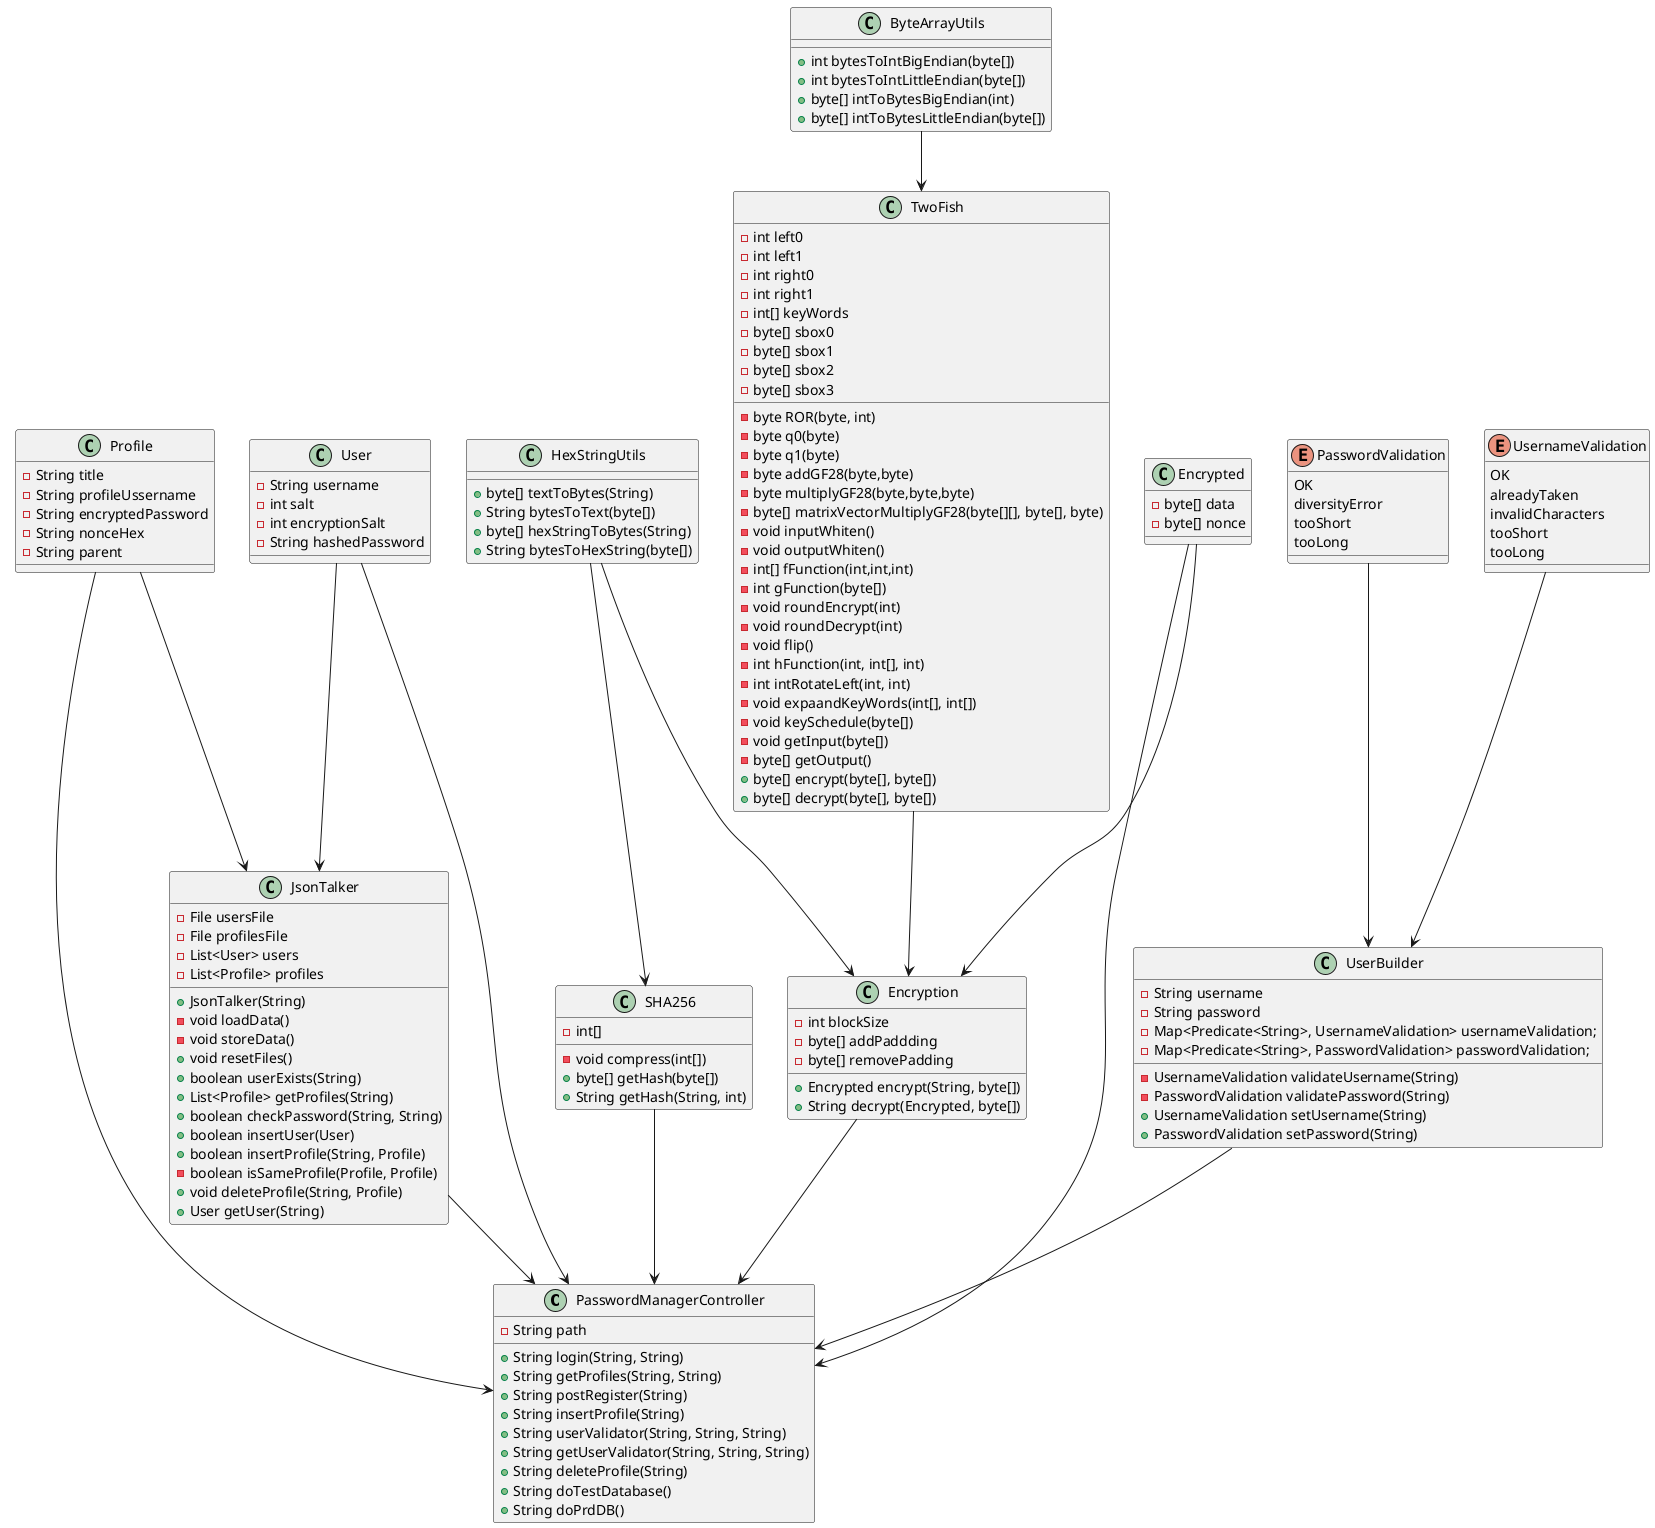 @startuml
class PasswordManagerController{
-String path
+String login(String, String)
+String getProfiles(String, String)
+String postRegister(String)
+String insertProfile(String)
+String userValidator(String, String, String)
+String getUserValidator(String, String, String)
+String deleteProfile(String)
+String doTestDatabase()
+String doPrdDB()
}


class JsonTalker{
-File usersFile
-File profilesFile
-List<User> users
-List<Profile> profiles
+JsonTalker(String)
-void loadData()
-void storeData()
+void resetFiles()
+boolean userExists(String)
+List<Profile> getProfiles(String)
+boolean checkPassword(String, String)
+boolean insertUser(User)
+boolean insertProfile(String, Profile)
-boolean isSameProfile(Profile, Profile)
+void deleteProfile(String, Profile)
+User getUser(String)

}

class Encryption{
-int blockSize
-byte[] addPaddding
-byte[] removePadding
+Encrypted encrypt(String, byte[])
+String decrypt(Encrypted, byte[])
}


class TwoFish{
-int left0
-int left1
-int right0
-int right1
-int[] keyWords
-byte[] sbox0
-byte[] sbox1
-byte[] sbox2
-byte[] sbox3
-byte ROR(byte, int)
-byte q0(byte)
-byte q1(byte)
-byte addGF28(byte,byte)
-byte multiplyGF28(byte,byte,byte)
-byte[] matrixVectorMultiplyGF28(byte[][], byte[], byte)
-void inputWhiten()
-void outputWhiten()
-int[] fFunction(int,int,int)
-int gFunction(byte[])
-void roundEncrypt(int)
-void roundDecrypt(int)
-void flip()
-int hFunction(int, int[], int)
-int intRotateLeft(int, int)
-void expaandKeyWords(int[], int[])
-void keySchedule(byte[])
-void getInput(byte[])
-byte[] getOutput()
+byte[] encrypt(byte[], byte[])
+byte[] decrypt(byte[], byte[])
}



class HexStringUtils{
+byte[] textToBytes(String)
+String bytesToText(byte[])
+byte[] hexStringToBytes(String)
+String bytesToHexString(byte[])

}

class SHA256{
-int[]
-void compress(int[])
+byte[] getHash(byte[])
+String getHash(String, int)

}



class ByteArrayUtils{
+int bytesToIntBigEndian(byte[])
+int bytesToIntLittleEndian(byte[])
+byte[] intToBytesBigEndian(int)
+byte[] intToBytesLittleEndian(byte[])
}


class Encrypted{
-byte[] data
-byte[] nonce
}


class Profile{
-String title
-String profileUssername
-String encryptedPassword
-String nonceHex
-String parent
}


class User{
-String username
-int salt
-int encryptionSalt
-String hashedPassword
}


enum PasswordValidation{
OK
diversityError
tooShort
tooLong
}



enum UsernameValidation{
OK
alreadyTaken
invalidCharacters
tooShort
tooLong
}



class UserBuilder{
-String username
-String password
-Map<Predicate<String>, UsernameValidation> usernameValidation;
-Map<Predicate<String>, PasswordValidation> passwordValidation;
-UsernameValidation validateUsername(String)
-PasswordValidation validatePassword(String)
+UsernameValidation setUsername(String)
+PasswordValidation setPassword(String)
}


TwoFish --> Encryption
Encryption --> PasswordManagerController
JsonTalker --> PasswordManagerController
SHA256 --> PasswordManagerController
ByteArrayUtils --> TwoFish
HexStringUtils --> Encryption
HexStringUtils --> SHA256
PasswordValidation --> UserBuilder
UsernameValidation --> UserBuilder
Profile --> JsonTalker
User --> JsonTalker
UserBuilder --> PasswordManagerController
User --> PasswordManagerController
Profile --> PasswordManagerController
Encrypted --> PasswordManagerController
Encrypted --> Encryption
@enduml